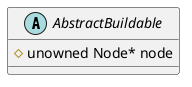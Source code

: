 /'
 '  UML include file for AbstractBuildable class
 '/

@startuml
abstract class AbstractBuildable {
    #unowned Node* node
}
@enduml
